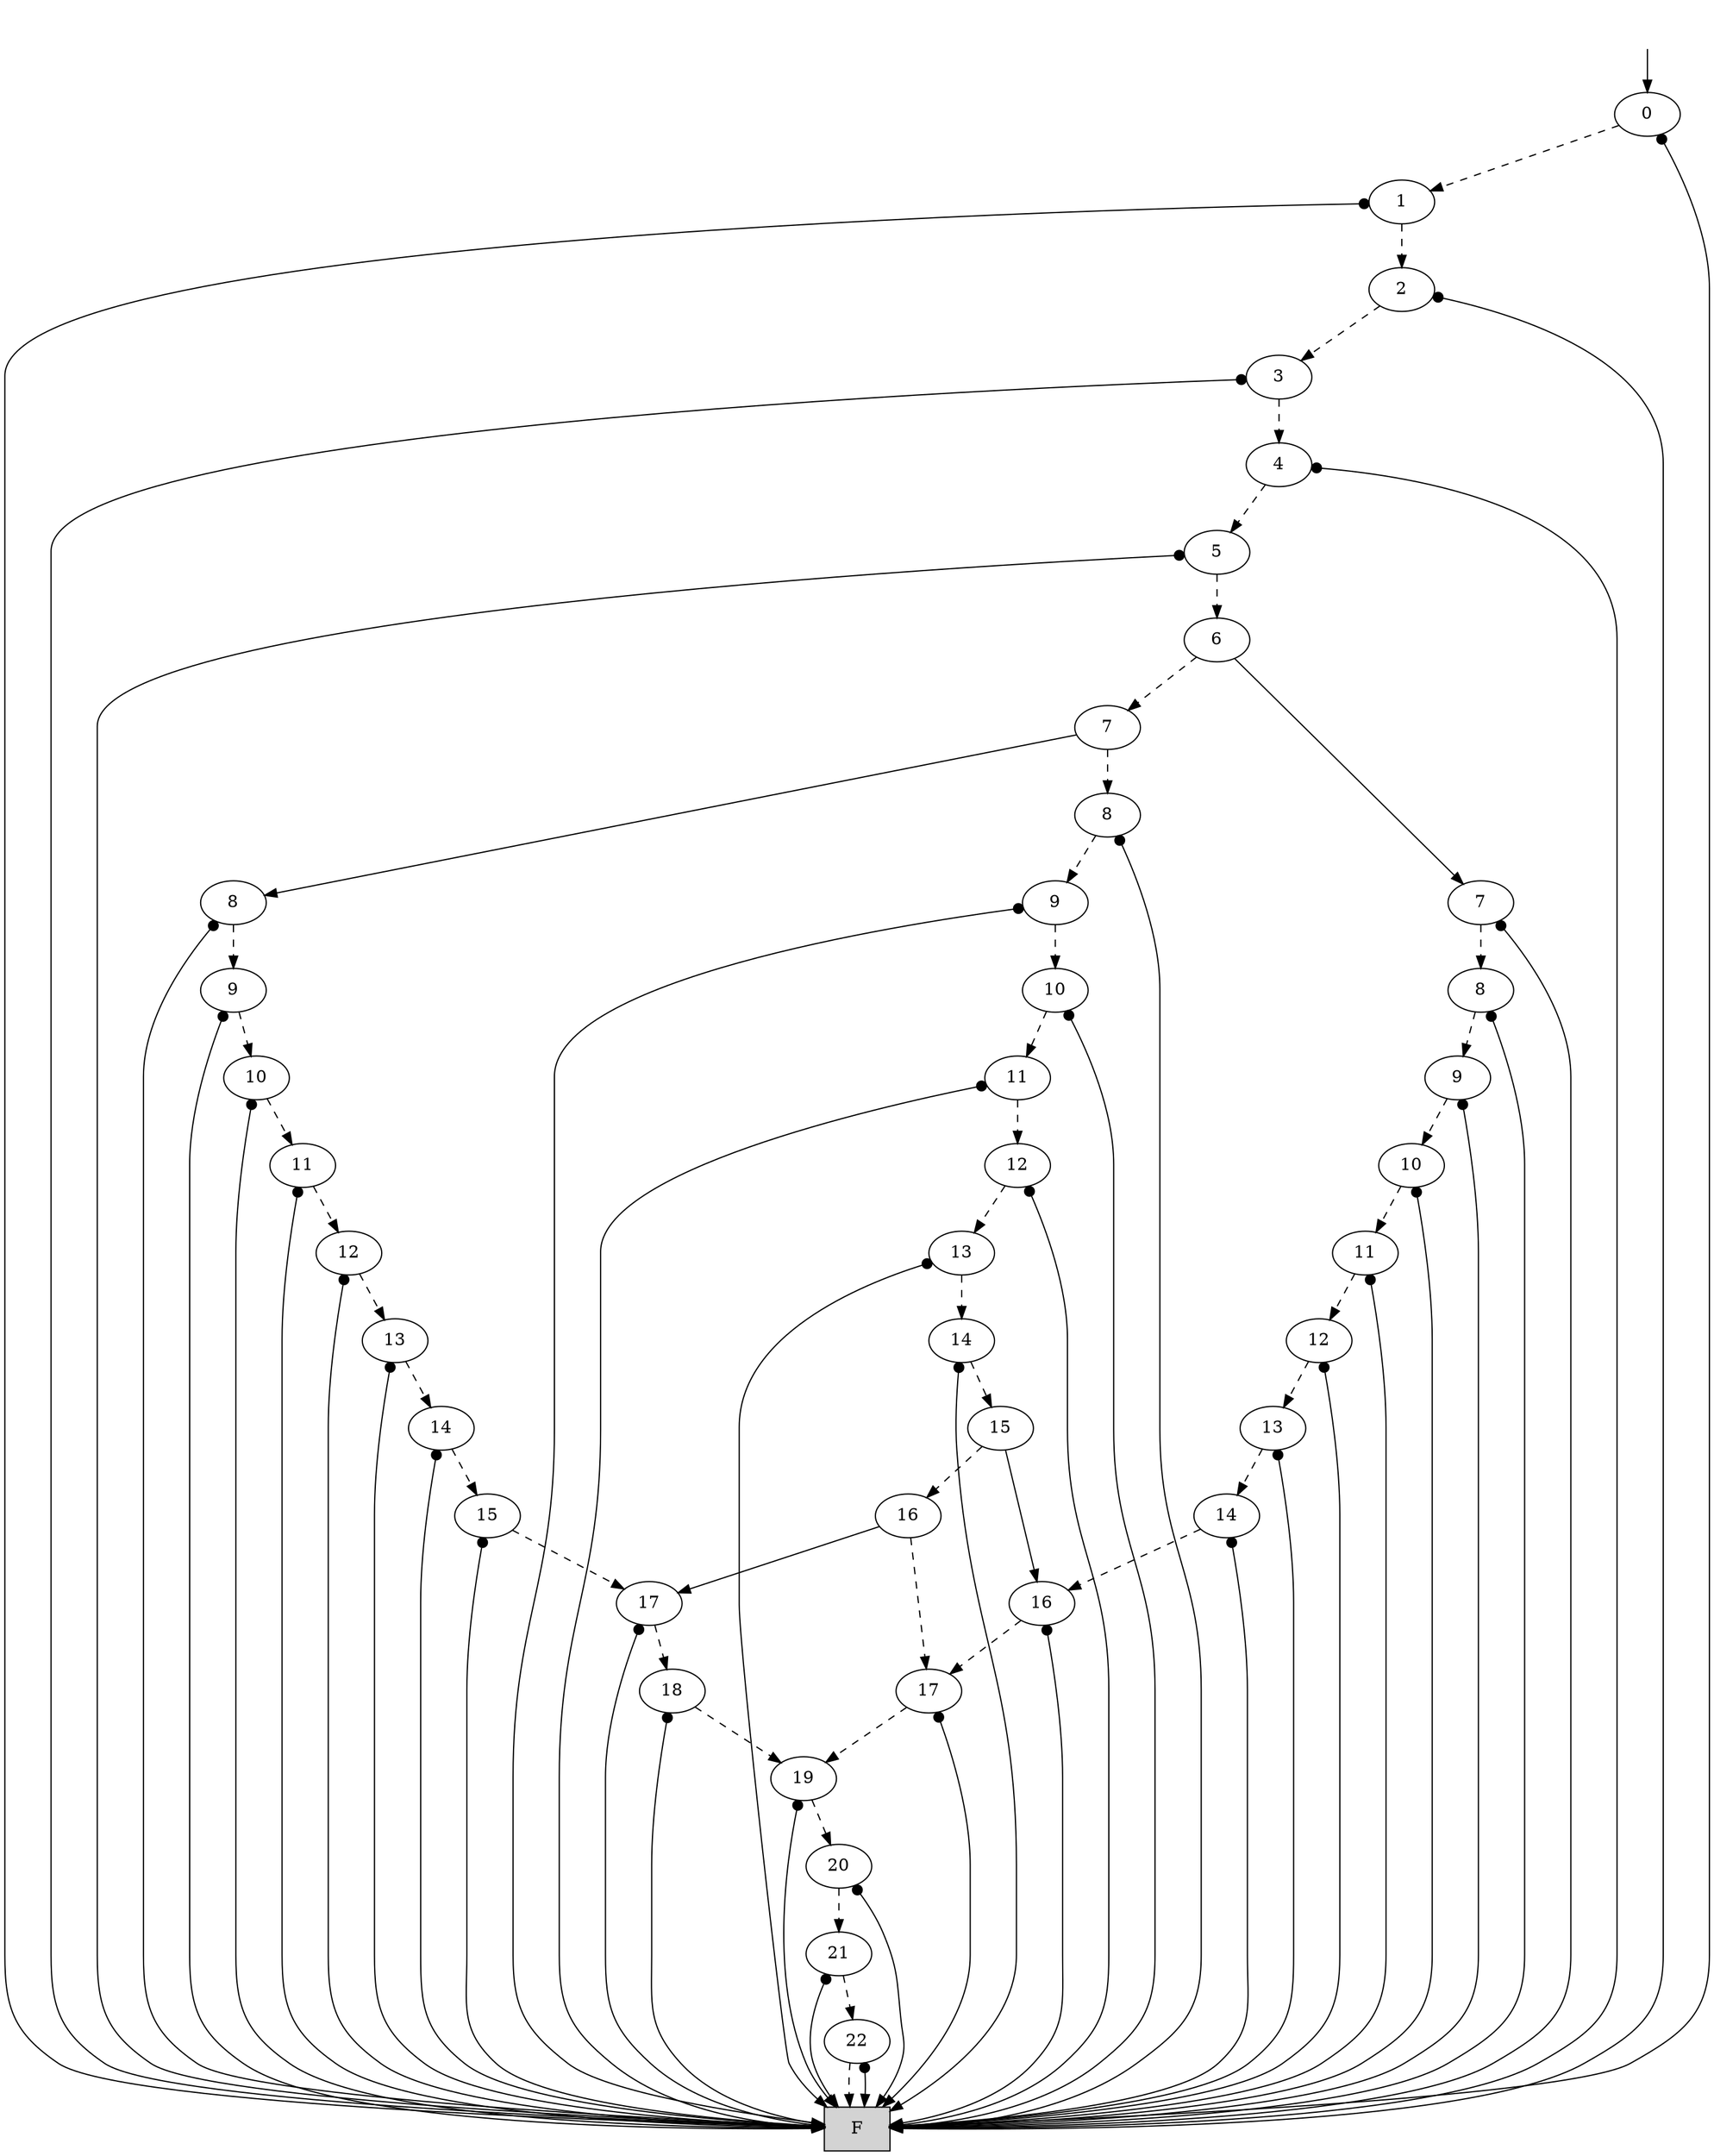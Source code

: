 digraph "DD" {
graph [dpi = 300];
center = true;
edge [dir = forward];
root [style=invis];
root -> 25165929 [style=solid dir=both arrowtail=none];
25165929 [label="0"];
25165928 [label="1"];
25165927 [label="2"];
25165926 [label="3"];
25165925 [label="4"];
25165924 [label="5"];
25165923 [label="6"];
25165922 [label="7"];
25165921 [label="8"];
25165920 [label="9"];
25165919 [label="10"];
25165918 [label="11"];
25165917 [label="12"];
25165916 [label="13"];
25165915 [label="14"];
25165914 [label="15"];
25165913 [label="16"];
25165912 [label="17"];
25165911 [label="19"];
3 [label="20"];
58720259 [label="21"];
25165846 [label="22"];
0 [shape=box, style=filled, label="F"];
25165846 -> 0 [style=dashed];
25165846 -> 0 [style=solid dir=both arrowtail=dot];
58720259 -> 25165846 [style=dashed];
58720259 -> 0 [style=solid dir=both arrowtail=dot];
3 -> 58720259 [style=dashed];
3 -> 0 [style=solid dir=both arrowtail=dot];
25165911 -> 3 [style=dashed];
25165911 -> 0 [style=solid dir=both arrowtail=dot];
25165912 -> 25165911 [style=dashed];
25165912 -> 0 [style=solid dir=both arrowtail=dot];
8388616 [label="17"];
8388615 [label="18"];
8388615 -> 25165911 [style=dashed];
8388615 -> 0 [style=solid dir=both arrowtail=dot];
8388616 -> 8388615 [style=dashed];
8388616 -> 0 [style=solid dir=both arrowtail=dot];
25165913 -> 25165912 [style=dashed];
25165913 -> 8388616 [style=solid dir=both arrowtail=none];
58720260 [label="16"];
58720260 -> 25165912 [style=dashed];
58720260 -> 0 [style=solid dir=both arrowtail=dot];
25165914 -> 25165913 [style=dashed];
25165914 -> 58720260 [style=solid dir=both arrowtail=none];
25165915 -> 25165914 [style=dashed];
25165915 -> 0 [style=solid dir=both arrowtail=dot];
25165916 -> 25165915 [style=dashed];
25165916 -> 0 [style=solid dir=both arrowtail=dot];
25165917 -> 25165916 [style=dashed];
25165917 -> 0 [style=solid dir=both arrowtail=dot];
25165918 -> 25165917 [style=dashed];
25165918 -> 0 [style=solid dir=both arrowtail=dot];
25165919 -> 25165918 [style=dashed];
25165919 -> 0 [style=solid dir=both arrowtail=dot];
25165920 -> 25165919 [style=dashed];
25165920 -> 0 [style=solid dir=both arrowtail=dot];
25165921 -> 25165920 [style=dashed];
25165921 -> 0 [style=solid dir=both arrowtail=dot];
8388624 [label="8"];
8388623 [label="9"];
8388622 [label="10"];
8388621 [label="11"];
8388620 [label="12"];
8388619 [label="13"];
8388618 [label="14"];
8388617 [label="15"];
8388617 -> 8388616 [style=dashed];
8388617 -> 0 [style=solid dir=both arrowtail=dot];
8388618 -> 8388617 [style=dashed];
8388618 -> 0 [style=solid dir=both arrowtail=dot];
8388619 -> 8388618 [style=dashed];
8388619 -> 0 [style=solid dir=both arrowtail=dot];
8388620 -> 8388619 [style=dashed];
8388620 -> 0 [style=solid dir=both arrowtail=dot];
8388621 -> 8388620 [style=dashed];
8388621 -> 0 [style=solid dir=both arrowtail=dot];
8388622 -> 8388621 [style=dashed];
8388622 -> 0 [style=solid dir=both arrowtail=dot];
8388623 -> 8388622 [style=dashed];
8388623 -> 0 [style=solid dir=both arrowtail=dot];
8388624 -> 8388623 [style=dashed];
8388624 -> 0 [style=solid dir=both arrowtail=dot];
25165922 -> 25165921 [style=dashed];
25165922 -> 8388624 [style=solid dir=both arrowtail=none];
11 [label="7"];
10 [label="8"];
9 [label="9"];
8 [label="10"];
7 [label="11"];
6 [label="12"];
5 [label="13"];
4 [label="14"];
4 -> 58720260 [style=dashed];
4 -> 0 [style=solid dir=both arrowtail=dot];
5 -> 4 [style=dashed];
5 -> 0 [style=solid dir=both arrowtail=dot];
6 -> 5 [style=dashed];
6 -> 0 [style=solid dir=both arrowtail=dot];
7 -> 6 [style=dashed];
7 -> 0 [style=solid dir=both arrowtail=dot];
8 -> 7 [style=dashed];
8 -> 0 [style=solid dir=both arrowtail=dot];
9 -> 8 [style=dashed];
9 -> 0 [style=solid dir=both arrowtail=dot];
10 -> 9 [style=dashed];
10 -> 0 [style=solid dir=both arrowtail=dot];
11 -> 10 [style=dashed];
11 -> 0 [style=solid dir=both arrowtail=dot];
25165923 -> 25165922 [style=dashed];
25165923 -> 11 [style=solid dir=both arrowtail=none];
25165924 -> 25165923 [style=dashed];
25165924 -> 0 [style=solid dir=both arrowtail=dot];
25165925 -> 25165924 [style=dashed];
25165925 -> 0 [style=solid dir=both arrowtail=dot];
25165926 -> 25165925 [style=dashed];
25165926 -> 0 [style=solid dir=both arrowtail=dot];
25165927 -> 25165926 [style=dashed];
25165927 -> 0 [style=solid dir=both arrowtail=dot];
25165928 -> 25165927 [style=dashed];
25165928 -> 0 [style=solid dir=both arrowtail=dot];
25165929 -> 25165928 [style=dashed];
25165929 -> 0 [style=solid dir=both arrowtail=dot];
}
// Mapping from BDD nodes to DFT BEs as follows: 
// 0 -> Seabed_movement
// 1 -> Auxiliaries_aging
// 2 -> Not_adding_corrosion_inhibitor
// 3 -> Not_removing_the_corrosion_gas_and_impurities
// 4 -> Design_defect_of_material
// 5 -> Construction_defect_of_material
// 6 -> Design_burial_depth_is_not_enough
// 7 -> Seabed_soil_are_eroded_easily
// 8 -> Construction_defect_of_weld-seam
// 9 -> Anticorrosive_coating_failure
// 10 -> Cathodic_protection_failure
// 11 -> Fishing_gear_interaction
// 12 -> Design_defect_of_weld-seam
// 13 -> Not_pigging_regularly
// 14 -> Anchoring_work
// 15 -> Failure_of_treatment_timely
// 16 -> Strong_current_and_wave
// 17 -> Dropped_objects_hit
// 18 -> Operation_of_burial_depth_is_not_enough
// 19 -> Typhoon
// 20 -> Offshore_construction
// 21 -> Design_defect_of_auxiliaries
// 22 -> Subsea_earthquake

